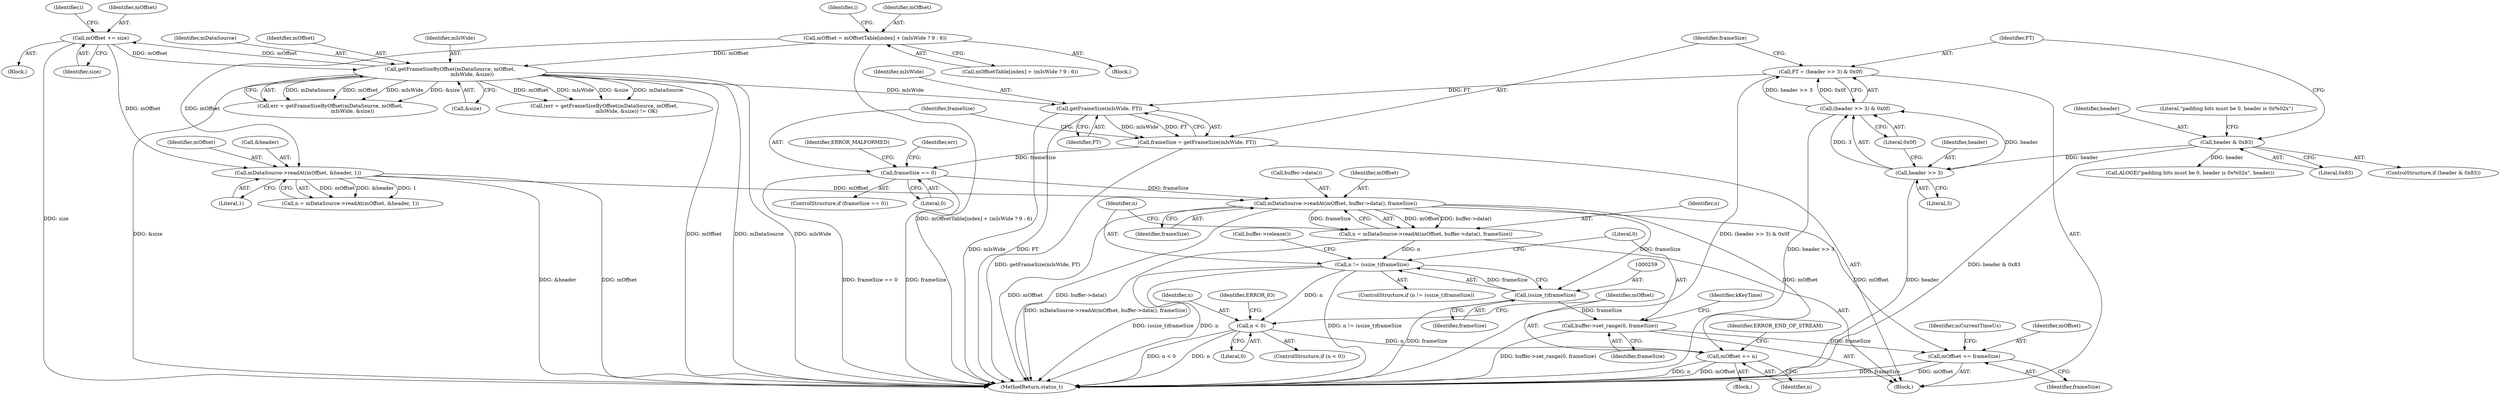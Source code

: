 digraph "0_Android_36b04932bb93cc3269279282686b439a17a89920@API" {
"1000251" [label="(Call,mDataSource->readAt(mOffset, buffer->data(), frameSize))"];
"1000192" [label="(Call,mDataSource->readAt(mOffset, &header, 1))"];
"1000185" [label="(Call,mOffset += size)"];
"1000175" [label="(Call,getFrameSizeByOffset(mDataSource, mOffset,\n                            mIsWide, &size))"];
"1000145" [label="(Call,mOffset = mOffsetTable[index] + (mIsWide ? 9 : 6))"];
"1000229" [label="(Call,frameSize == 0)"];
"1000223" [label="(Call,frameSize = getFrameSize(mIsWide, FT))"];
"1000225" [label="(Call,getFrameSize(mIsWide, FT))"];
"1000215" [label="(Call,FT = (header >> 3) & 0x0f)"];
"1000217" [label="(Call,(header >> 3) & 0x0f)"];
"1000218" [label="(Call,header >> 3)"];
"1000205" [label="(Call,header & 0x83)"];
"1000249" [label="(Call,n = mDataSource->readAt(mOffset, buffer->data(), frameSize))"];
"1000256" [label="(Call,n != (ssize_t)frameSize)"];
"1000267" [label="(Call,n < 0)"];
"1000275" [label="(Call,mOffset += n)"];
"1000258" [label="(Call,(ssize_t)frameSize)"];
"1000280" [label="(Call,buffer->set_range(0, frameSize))"];
"1000289" [label="(Call,mOffset += frameSize)"];
"1000281" [label="(Literal,0)"];
"1000175" [label="(Call,getFrameSizeByOffset(mDataSource, mOffset,\n                            mIsWide, &size))"];
"1000226" [label="(Identifier,mIsWide)"];
"1000249" [label="(Call,n = mDataSource->readAt(mOffset, buffer->data(), frameSize))"];
"1000228" [label="(ControlStructure,if (frameSize == 0))"];
"1000272" [label="(Identifier,ERROR_IO)"];
"1000205" [label="(Call,header & 0x83)"];
"1000282" [label="(Identifier,frameSize)"];
"1000105" [label="(Block,)"];
"1000268" [label="(Identifier,n)"];
"1000168" [label="(Identifier,i)"];
"1000227" [label="(Identifier,FT)"];
"1000173" [label="(Call,err = getFrameSizeByOffset(mDataSource, mOffset,\n                            mIsWide, &size))"];
"1000186" [label="(Identifier,mOffset)"];
"1000251" [label="(Call,mDataSource->readAt(mOffset, buffer->data(), frameSize))"];
"1000267" [label="(Call,n < 0)"];
"1000253" [label="(Call,buffer->data())"];
"1000176" [label="(Identifier,mDataSource)"];
"1000301" [label="(MethodReturn,status_t)"];
"1000266" [label="(ControlStructure,if (n < 0))"];
"1000177" [label="(Identifier,mOffset)"];
"1000258" [label="(Call,(ssize_t)frameSize)"];
"1000284" [label="(Identifier,kKeyTime)"];
"1000223" [label="(Call,frameSize = getFrameSize(mIsWide, FT))"];
"1000206" [label="(Identifier,header)"];
"1000192" [label="(Call,mDataSource->readAt(mOffset, &header, 1))"];
"1000254" [label="(Identifier,frameSize)"];
"1000216" [label="(Identifier,FT)"];
"1000219" [label="(Identifier,header)"];
"1000147" [label="(Call,mOffsetTable[index] + (mIsWide ? 9 : 6))"];
"1000257" [label="(Identifier,n)"];
"1000169" [label="(Block,)"];
"1000209" [label="(Call,ALOGE(\"padding bits must be 0, header is 0x%02x\", header))"];
"1000275" [label="(Call,mOffset += n)"];
"1000185" [label="(Call,mOffset += size)"];
"1000280" [label="(Call,buffer->set_range(0, frameSize))"];
"1000290" [label="(Identifier,mOffset)"];
"1000260" [label="(Identifier,frameSize)"];
"1000229" [label="(Call,frameSize == 0)"];
"1000252" [label="(Identifier,mOffset)"];
"1000274" [label="(Block,)"];
"1000230" [label="(Identifier,frameSize)"];
"1000221" [label="(Literal,0x0f)"];
"1000262" [label="(Call,buffer->release())"];
"1000145" [label="(Call,mOffset = mOffsetTable[index] + (mIsWide ? 9 : 6))"];
"1000220" [label="(Literal,3)"];
"1000276" [label="(Identifier,mOffset)"];
"1000193" [label="(Identifier,mOffset)"];
"1000187" [label="(Identifier,size)"];
"1000207" [label="(Literal,0x83)"];
"1000238" [label="(Identifier,err)"];
"1000196" [label="(Literal,1)"];
"1000225" [label="(Call,getFrameSize(mIsWide, FT))"];
"1000178" [label="(Identifier,mIsWide)"];
"1000158" [label="(Identifier,i)"];
"1000231" [label="(Literal,0)"];
"1000210" [label="(Literal,\"padding bits must be 0, header is 0x%02x\")"];
"1000120" [label="(Block,)"];
"1000204" [label="(ControlStructure,if (header & 0x83))"];
"1000234" [label="(Identifier,ERROR_MALFORMED)"];
"1000217" [label="(Call,(header >> 3) & 0x0f)"];
"1000269" [label="(Literal,0)"];
"1000224" [label="(Identifier,frameSize)"];
"1000289" [label="(Call,mOffset += frameSize)"];
"1000146" [label="(Identifier,mOffset)"];
"1000256" [label="(Call,n != (ssize_t)frameSize)"];
"1000255" [label="(ControlStructure,if (n != (ssize_t)frameSize))"];
"1000277" [label="(Identifier,n)"];
"1000279" [label="(Identifier,ERROR_END_OF_STREAM)"];
"1000250" [label="(Identifier,n)"];
"1000218" [label="(Call,header >> 3)"];
"1000291" [label="(Identifier,frameSize)"];
"1000194" [label="(Call,&header)"];
"1000179" [label="(Call,&size)"];
"1000190" [label="(Call,n = mDataSource->readAt(mOffset, &header, 1))"];
"1000172" [label="(Call,(err = getFrameSizeByOffset(mDataSource, mOffset,\n                            mIsWide, &size)) != OK)"];
"1000293" [label="(Identifier,mCurrentTimeUs)"];
"1000215" [label="(Call,FT = (header >> 3) & 0x0f)"];
"1000251" -> "1000249"  [label="AST: "];
"1000251" -> "1000254"  [label="CFG: "];
"1000252" -> "1000251"  [label="AST: "];
"1000253" -> "1000251"  [label="AST: "];
"1000254" -> "1000251"  [label="AST: "];
"1000249" -> "1000251"  [label="CFG: "];
"1000251" -> "1000301"  [label="DDG: buffer->data()"];
"1000251" -> "1000301"  [label="DDG: mOffset"];
"1000251" -> "1000249"  [label="DDG: mOffset"];
"1000251" -> "1000249"  [label="DDG: buffer->data()"];
"1000251" -> "1000249"  [label="DDG: frameSize"];
"1000192" -> "1000251"  [label="DDG: mOffset"];
"1000229" -> "1000251"  [label="DDG: frameSize"];
"1000251" -> "1000258"  [label="DDG: frameSize"];
"1000251" -> "1000275"  [label="DDG: mOffset"];
"1000251" -> "1000289"  [label="DDG: mOffset"];
"1000192" -> "1000190"  [label="AST: "];
"1000192" -> "1000196"  [label="CFG: "];
"1000193" -> "1000192"  [label="AST: "];
"1000194" -> "1000192"  [label="AST: "];
"1000196" -> "1000192"  [label="AST: "];
"1000190" -> "1000192"  [label="CFG: "];
"1000192" -> "1000301"  [label="DDG: &header"];
"1000192" -> "1000301"  [label="DDG: mOffset"];
"1000192" -> "1000190"  [label="DDG: mOffset"];
"1000192" -> "1000190"  [label="DDG: &header"];
"1000192" -> "1000190"  [label="DDG: 1"];
"1000185" -> "1000192"  [label="DDG: mOffset"];
"1000145" -> "1000192"  [label="DDG: mOffset"];
"1000185" -> "1000169"  [label="AST: "];
"1000185" -> "1000187"  [label="CFG: "];
"1000186" -> "1000185"  [label="AST: "];
"1000187" -> "1000185"  [label="AST: "];
"1000168" -> "1000185"  [label="CFG: "];
"1000185" -> "1000301"  [label="DDG: size"];
"1000185" -> "1000175"  [label="DDG: mOffset"];
"1000175" -> "1000185"  [label="DDG: mOffset"];
"1000175" -> "1000173"  [label="AST: "];
"1000175" -> "1000179"  [label="CFG: "];
"1000176" -> "1000175"  [label="AST: "];
"1000177" -> "1000175"  [label="AST: "];
"1000178" -> "1000175"  [label="AST: "];
"1000179" -> "1000175"  [label="AST: "];
"1000173" -> "1000175"  [label="CFG: "];
"1000175" -> "1000301"  [label="DDG: mIsWide"];
"1000175" -> "1000301"  [label="DDG: &size"];
"1000175" -> "1000301"  [label="DDG: mDataSource"];
"1000175" -> "1000301"  [label="DDG: mOffset"];
"1000175" -> "1000172"  [label="DDG: mDataSource"];
"1000175" -> "1000172"  [label="DDG: mOffset"];
"1000175" -> "1000172"  [label="DDG: mIsWide"];
"1000175" -> "1000172"  [label="DDG: &size"];
"1000175" -> "1000173"  [label="DDG: mDataSource"];
"1000175" -> "1000173"  [label="DDG: mOffset"];
"1000175" -> "1000173"  [label="DDG: mIsWide"];
"1000175" -> "1000173"  [label="DDG: &size"];
"1000145" -> "1000175"  [label="DDG: mOffset"];
"1000175" -> "1000225"  [label="DDG: mIsWide"];
"1000145" -> "1000120"  [label="AST: "];
"1000145" -> "1000147"  [label="CFG: "];
"1000146" -> "1000145"  [label="AST: "];
"1000147" -> "1000145"  [label="AST: "];
"1000158" -> "1000145"  [label="CFG: "];
"1000145" -> "1000301"  [label="DDG: mOffsetTable[index] + (mIsWide ? 9 : 6)"];
"1000229" -> "1000228"  [label="AST: "];
"1000229" -> "1000231"  [label="CFG: "];
"1000230" -> "1000229"  [label="AST: "];
"1000231" -> "1000229"  [label="AST: "];
"1000234" -> "1000229"  [label="CFG: "];
"1000238" -> "1000229"  [label="CFG: "];
"1000229" -> "1000301"  [label="DDG: frameSize == 0"];
"1000229" -> "1000301"  [label="DDG: frameSize"];
"1000223" -> "1000229"  [label="DDG: frameSize"];
"1000223" -> "1000105"  [label="AST: "];
"1000223" -> "1000225"  [label="CFG: "];
"1000224" -> "1000223"  [label="AST: "];
"1000225" -> "1000223"  [label="AST: "];
"1000230" -> "1000223"  [label="CFG: "];
"1000223" -> "1000301"  [label="DDG: getFrameSize(mIsWide, FT)"];
"1000225" -> "1000223"  [label="DDG: mIsWide"];
"1000225" -> "1000223"  [label="DDG: FT"];
"1000225" -> "1000227"  [label="CFG: "];
"1000226" -> "1000225"  [label="AST: "];
"1000227" -> "1000225"  [label="AST: "];
"1000225" -> "1000301"  [label="DDG: FT"];
"1000225" -> "1000301"  [label="DDG: mIsWide"];
"1000215" -> "1000225"  [label="DDG: FT"];
"1000215" -> "1000105"  [label="AST: "];
"1000215" -> "1000217"  [label="CFG: "];
"1000216" -> "1000215"  [label="AST: "];
"1000217" -> "1000215"  [label="AST: "];
"1000224" -> "1000215"  [label="CFG: "];
"1000215" -> "1000301"  [label="DDG: (header >> 3) & 0x0f"];
"1000217" -> "1000215"  [label="DDG: header >> 3"];
"1000217" -> "1000215"  [label="DDG: 0x0f"];
"1000217" -> "1000221"  [label="CFG: "];
"1000218" -> "1000217"  [label="AST: "];
"1000221" -> "1000217"  [label="AST: "];
"1000217" -> "1000301"  [label="DDG: header >> 3"];
"1000218" -> "1000217"  [label="DDG: header"];
"1000218" -> "1000217"  [label="DDG: 3"];
"1000218" -> "1000220"  [label="CFG: "];
"1000219" -> "1000218"  [label="AST: "];
"1000220" -> "1000218"  [label="AST: "];
"1000221" -> "1000218"  [label="CFG: "];
"1000218" -> "1000301"  [label="DDG: header"];
"1000205" -> "1000218"  [label="DDG: header"];
"1000205" -> "1000204"  [label="AST: "];
"1000205" -> "1000207"  [label="CFG: "];
"1000206" -> "1000205"  [label="AST: "];
"1000207" -> "1000205"  [label="AST: "];
"1000210" -> "1000205"  [label="CFG: "];
"1000216" -> "1000205"  [label="CFG: "];
"1000205" -> "1000301"  [label="DDG: header & 0x83"];
"1000205" -> "1000209"  [label="DDG: header"];
"1000249" -> "1000105"  [label="AST: "];
"1000250" -> "1000249"  [label="AST: "];
"1000257" -> "1000249"  [label="CFG: "];
"1000249" -> "1000301"  [label="DDG: mDataSource->readAt(mOffset, buffer->data(), frameSize)"];
"1000249" -> "1000256"  [label="DDG: n"];
"1000256" -> "1000255"  [label="AST: "];
"1000256" -> "1000258"  [label="CFG: "];
"1000257" -> "1000256"  [label="AST: "];
"1000258" -> "1000256"  [label="AST: "];
"1000262" -> "1000256"  [label="CFG: "];
"1000281" -> "1000256"  [label="CFG: "];
"1000256" -> "1000301"  [label="DDG: (ssize_t)frameSize"];
"1000256" -> "1000301"  [label="DDG: n"];
"1000256" -> "1000301"  [label="DDG: n != (ssize_t)frameSize"];
"1000258" -> "1000256"  [label="DDG: frameSize"];
"1000256" -> "1000267"  [label="DDG: n"];
"1000267" -> "1000266"  [label="AST: "];
"1000267" -> "1000269"  [label="CFG: "];
"1000268" -> "1000267"  [label="AST: "];
"1000269" -> "1000267"  [label="AST: "];
"1000272" -> "1000267"  [label="CFG: "];
"1000276" -> "1000267"  [label="CFG: "];
"1000267" -> "1000301"  [label="DDG: n"];
"1000267" -> "1000301"  [label="DDG: n < 0"];
"1000267" -> "1000275"  [label="DDG: n"];
"1000275" -> "1000274"  [label="AST: "];
"1000275" -> "1000277"  [label="CFG: "];
"1000276" -> "1000275"  [label="AST: "];
"1000277" -> "1000275"  [label="AST: "];
"1000279" -> "1000275"  [label="CFG: "];
"1000275" -> "1000301"  [label="DDG: mOffset"];
"1000275" -> "1000301"  [label="DDG: n"];
"1000258" -> "1000260"  [label="CFG: "];
"1000259" -> "1000258"  [label="AST: "];
"1000260" -> "1000258"  [label="AST: "];
"1000258" -> "1000301"  [label="DDG: frameSize"];
"1000258" -> "1000280"  [label="DDG: frameSize"];
"1000280" -> "1000105"  [label="AST: "];
"1000280" -> "1000282"  [label="CFG: "];
"1000281" -> "1000280"  [label="AST: "];
"1000282" -> "1000280"  [label="AST: "];
"1000284" -> "1000280"  [label="CFG: "];
"1000280" -> "1000301"  [label="DDG: buffer->set_range(0, frameSize)"];
"1000280" -> "1000289"  [label="DDG: frameSize"];
"1000289" -> "1000105"  [label="AST: "];
"1000289" -> "1000291"  [label="CFG: "];
"1000290" -> "1000289"  [label="AST: "];
"1000291" -> "1000289"  [label="AST: "];
"1000293" -> "1000289"  [label="CFG: "];
"1000289" -> "1000301"  [label="DDG: frameSize"];
"1000289" -> "1000301"  [label="DDG: mOffset"];
}
